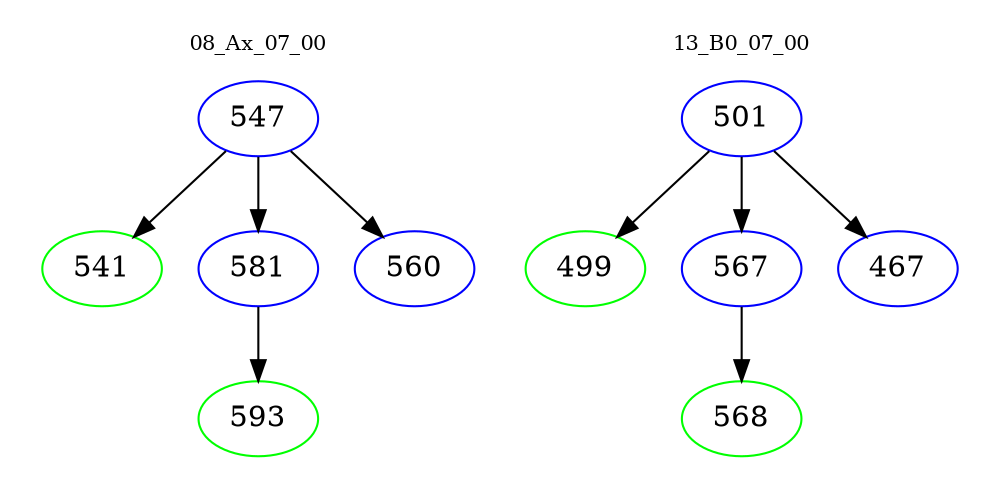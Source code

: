 digraph{
subgraph cluster_0 {
color = white
label = "08_Ax_07_00";
fontsize=10;
T0_547 [label="547", color="blue"]
T0_547 -> T0_541 [color="black"]
T0_541 [label="541", color="green"]
T0_547 -> T0_581 [color="black"]
T0_581 [label="581", color="blue"]
T0_581 -> T0_593 [color="black"]
T0_593 [label="593", color="green"]
T0_547 -> T0_560 [color="black"]
T0_560 [label="560", color="blue"]
}
subgraph cluster_1 {
color = white
label = "13_B0_07_00";
fontsize=10;
T1_501 [label="501", color="blue"]
T1_501 -> T1_499 [color="black"]
T1_499 [label="499", color="green"]
T1_501 -> T1_567 [color="black"]
T1_567 [label="567", color="blue"]
T1_567 -> T1_568 [color="black"]
T1_568 [label="568", color="green"]
T1_501 -> T1_467 [color="black"]
T1_467 [label="467", color="blue"]
}
}
